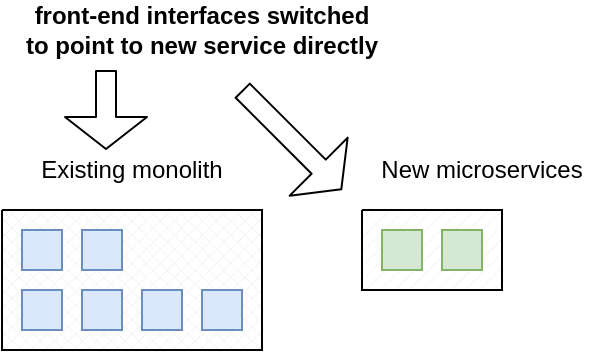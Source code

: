 <mxfile version="14.3.0" type="github"><diagram id="RNcFUo7VqlwyPA8upu9-" name="Page-1"><mxGraphModel dx="1186" dy="577" grid="1" gridSize="10" guides="1" tooltips="1" connect="1" arrows="1" fold="1" page="1" pageScale="1" pageWidth="850" pageHeight="1100" math="0" shadow="0"><root><mxCell id="0"/><mxCell id="1" parent="0"/><mxCell id="mi0LymcQ1pZLXuuPxlSq-2" value="" style="verticalLabelPosition=bottom;verticalAlign=top;html=1;shape=mxgraph.basic.patternFillRect;fillStyle=diagGrid;step=5;fillStrokeWidth=0.2;fillStrokeColor=#dddddd;" parent="1" vertex="1"><mxGeometry x="10" y="110" width="130" height="70" as="geometry"/></mxCell><mxCell id="mi0LymcQ1pZLXuuPxlSq-3" value="" style="verticalLabelPosition=bottom;verticalAlign=top;html=1;shape=mxgraph.basic.patternFillRect;fillStyle=diag;step=5;fillStrokeWidth=0.2;fillStrokeColor=#dddddd;" parent="1" vertex="1"><mxGeometry x="190" y="110" width="70" height="40" as="geometry"/></mxCell><mxCell id="mi0LymcQ1pZLXuuPxlSq-4" value="" style="whiteSpace=wrap;html=1;aspect=fixed;fillColor=#dae8fc;strokeColor=#6c8ebf;" parent="1" vertex="1"><mxGeometry x="20" y="120" width="20" height="20" as="geometry"/></mxCell><mxCell id="mi0LymcQ1pZLXuuPxlSq-5" value="" style="whiteSpace=wrap;html=1;aspect=fixed;fillColor=#dae8fc;strokeColor=#6c8ebf;" parent="1" vertex="1"><mxGeometry x="50" y="120" width="20" height="20" as="geometry"/></mxCell><mxCell id="mi0LymcQ1pZLXuuPxlSq-8" value="" style="whiteSpace=wrap;html=1;aspect=fixed;fillColor=#dae8fc;strokeColor=#6c8ebf;" parent="1" vertex="1"><mxGeometry x="20" y="150" width="20" height="20" as="geometry"/></mxCell><mxCell id="mi0LymcQ1pZLXuuPxlSq-9" value="" style="whiteSpace=wrap;html=1;aspect=fixed;fillColor=#dae8fc;strokeColor=#6c8ebf;" parent="1" vertex="1"><mxGeometry x="50" y="150" width="20" height="20" as="geometry"/></mxCell><mxCell id="mi0LymcQ1pZLXuuPxlSq-10" value="" style="whiteSpace=wrap;html=1;aspect=fixed;fillColor=#dae8fc;strokeColor=#6c8ebf;" parent="1" vertex="1"><mxGeometry x="80" y="150" width="20" height="20" as="geometry"/></mxCell><mxCell id="mi0LymcQ1pZLXuuPxlSq-11" value="" style="whiteSpace=wrap;html=1;aspect=fixed;fillColor=#dae8fc;strokeColor=#6c8ebf;" parent="1" vertex="1"><mxGeometry x="110" y="150" width="20" height="20" as="geometry"/></mxCell><mxCell id="mi0LymcQ1pZLXuuPxlSq-13" value="" style="whiteSpace=wrap;html=1;aspect=fixed;fillColor=#d5e8d4;strokeColor=#82b366;" parent="1" vertex="1"><mxGeometry x="200" y="120" width="20" height="20" as="geometry"/></mxCell><mxCell id="mi0LymcQ1pZLXuuPxlSq-14" value="" style="whiteSpace=wrap;html=1;aspect=fixed;fillColor=#d5e8d4;strokeColor=#82b366;" parent="1" vertex="1"><mxGeometry x="230" y="120" width="20" height="20" as="geometry"/></mxCell><mxCell id="mi0LymcQ1pZLXuuPxlSq-25" value="Existing monolith" style="text;html=1;strokeColor=none;fillColor=none;align=center;verticalAlign=middle;whiteSpace=wrap;rounded=0;" parent="1" vertex="1"><mxGeometry x="15" y="80" width="120" height="20" as="geometry"/></mxCell><mxCell id="mi0LymcQ1pZLXuuPxlSq-26" value="New microservices" style="text;html=1;strokeColor=none;fillColor=none;align=center;verticalAlign=middle;whiteSpace=wrap;rounded=0;" parent="1" vertex="1"><mxGeometry x="190" y="80" width="120" height="20" as="geometry"/></mxCell><mxCell id="OcxG1QcMVd47YYHR6I0F-1" value="" style="shape=flexArrow;endArrow=classic;html=1;endWidth=30;endSize=5;" edge="1" parent="1"><mxGeometry width="50" height="50" relative="1" as="geometry"><mxPoint x="62" y="40" as="sourcePoint"/><mxPoint x="62" y="80" as="targetPoint"/></mxGeometry></mxCell><mxCell id="OcxG1QcMVd47YYHR6I0F-2" value="front-end interfaces switched to point to new service directly" style="text;html=1;strokeColor=none;fillColor=none;align=center;verticalAlign=middle;whiteSpace=wrap;rounded=0;fontStyle=1" vertex="1" parent="1"><mxGeometry x="20" y="10" width="180" height="20" as="geometry"/></mxCell><mxCell id="OcxG1QcMVd47YYHR6I0F-3" value="" style="shape=flexArrow;endArrow=classic;html=1;endWidth=30;endSize=5;" edge="1" parent="1"><mxGeometry width="50" height="50" relative="1" as="geometry"><mxPoint x="130" y="50" as="sourcePoint"/><mxPoint x="180" y="100" as="targetPoint"/></mxGeometry></mxCell></root></mxGraphModel></diagram></mxfile>